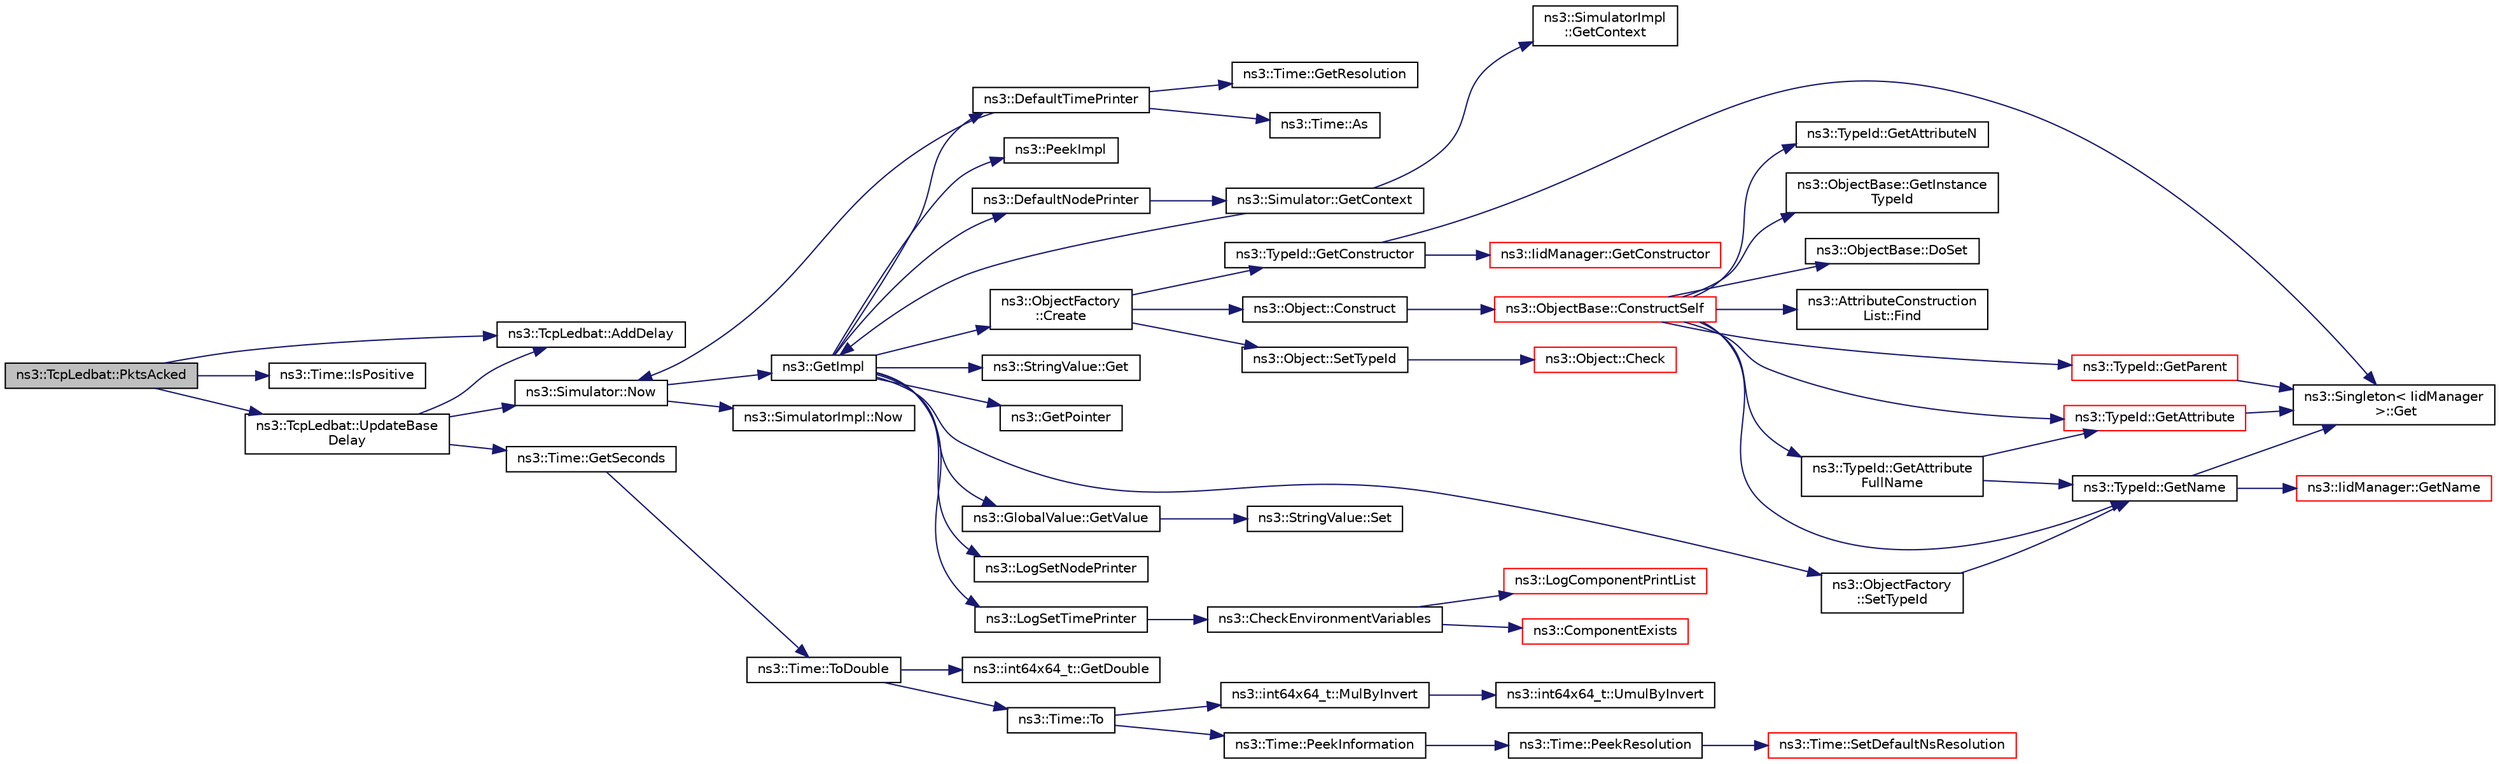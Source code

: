 digraph "ns3::TcpLedbat::PktsAcked"
{
 // LATEX_PDF_SIZE
  edge [fontname="Helvetica",fontsize="10",labelfontname="Helvetica",labelfontsize="10"];
  node [fontname="Helvetica",fontsize="10",shape=record];
  rankdir="LR";
  Node1 [label="ns3::TcpLedbat::PktsAcked",height=0.2,width=0.4,color="black", fillcolor="grey75", style="filled", fontcolor="black",tooltip="Get information from the acked packet."];
  Node1 -> Node2 [color="midnightblue",fontsize="10",style="solid",fontname="Helvetica"];
  Node2 [label="ns3::TcpLedbat::AddDelay",height=0.2,width=0.4,color="black", fillcolor="white", style="filled",URL="$classns3_1_1_tcp_ledbat.html#a0d55108658f4ca868e1265ae1a5682c1",tooltip="Add new delay to the buffers."];
  Node1 -> Node3 [color="midnightblue",fontsize="10",style="solid",fontname="Helvetica"];
  Node3 [label="ns3::Time::IsPositive",height=0.2,width=0.4,color="black", fillcolor="white", style="filled",URL="$classns3_1_1_time.html#a4f51b65effdc06da17175290bbaca766",tooltip="Exactly equivalent to t >= 0."];
  Node1 -> Node4 [color="midnightblue",fontsize="10",style="solid",fontname="Helvetica"];
  Node4 [label="ns3::TcpLedbat::UpdateBase\lDelay",height=0.2,width=0.4,color="black", fillcolor="white", style="filled",URL="$classns3_1_1_tcp_ledbat.html#a1a29435e96f584de98c293b4d640c9f0",tooltip="Update the base delay buffer."];
  Node4 -> Node2 [color="midnightblue",fontsize="10",style="solid",fontname="Helvetica"];
  Node4 -> Node5 [color="midnightblue",fontsize="10",style="solid",fontname="Helvetica"];
  Node5 [label="ns3::Time::GetSeconds",height=0.2,width=0.4,color="black", fillcolor="white", style="filled",URL="$classns3_1_1_time.html#a27cb7c22324e0447740929b024dbeb66",tooltip="Get an approximation of the time stored in this instance in the indicated unit."];
  Node5 -> Node6 [color="midnightblue",fontsize="10",style="solid",fontname="Helvetica"];
  Node6 [label="ns3::Time::ToDouble",height=0.2,width=0.4,color="black", fillcolor="white", style="filled",URL="$classns3_1_1_time.html#a1f1f3acb86e4ed17643ef4a9ed1564fe",tooltip="Get the Time value expressed in a particular unit."];
  Node6 -> Node7 [color="midnightblue",fontsize="10",style="solid",fontname="Helvetica"];
  Node7 [label="ns3::int64x64_t::GetDouble",height=0.2,width=0.4,color="black", fillcolor="white", style="filled",URL="$classns3_1_1int64x64__t.html#ad4fd5a21e426f206aca10112cf5f4948",tooltip="Get this value as a double."];
  Node6 -> Node8 [color="midnightblue",fontsize="10",style="solid",fontname="Helvetica"];
  Node8 [label="ns3::Time::To",height=0.2,width=0.4,color="black", fillcolor="white", style="filled",URL="$classns3_1_1_time.html#a0d851a1d99e3bc29625cc91cbf15e039",tooltip="Get the Time value expressed in a particular unit."];
  Node8 -> Node9 [color="midnightblue",fontsize="10",style="solid",fontname="Helvetica"];
  Node9 [label="ns3::int64x64_t::MulByInvert",height=0.2,width=0.4,color="black", fillcolor="white", style="filled",URL="$classns3_1_1int64x64__t.html#a57c020ccad8624bebf8f1ab8f6bb1e6e",tooltip="Multiply this value by a Q0.128 value, presumably representing an inverse, completing a division oper..."];
  Node9 -> Node10 [color="midnightblue",fontsize="10",style="solid",fontname="Helvetica"];
  Node10 [label="ns3::int64x64_t::UmulByInvert",height=0.2,width=0.4,color="black", fillcolor="white", style="filled",URL="$classns3_1_1int64x64__t.html#a6dfa79f7e54b1abb53c80724a73276af",tooltip="Unsigned multiplication of Q64.64 and Q0.128 values."];
  Node8 -> Node11 [color="midnightblue",fontsize="10",style="solid",fontname="Helvetica"];
  Node11 [label="ns3::Time::PeekInformation",height=0.2,width=0.4,color="black", fillcolor="white", style="filled",URL="$classns3_1_1_time.html#a0b023c55c20582aa7c1781aacf128034",tooltip="Get the Information record for timeUnit for the current Resolution."];
  Node11 -> Node12 [color="midnightblue",fontsize="10",style="solid",fontname="Helvetica"];
  Node12 [label="ns3::Time::PeekResolution",height=0.2,width=0.4,color="black", fillcolor="white", style="filled",URL="$classns3_1_1_time.html#a963e53522278fcbdf1ab9f7adbd0f5d6",tooltip="Get the current Resolution."];
  Node12 -> Node13 [color="midnightblue",fontsize="10",style="solid",fontname="Helvetica"];
  Node13 [label="ns3::Time::SetDefaultNsResolution",height=0.2,width=0.4,color="red", fillcolor="white", style="filled",URL="$classns3_1_1_time.html#a6a872e62f71dfa817fef2c549473d980",tooltip="Set the default resolution."];
  Node4 -> Node19 [color="midnightblue",fontsize="10",style="solid",fontname="Helvetica"];
  Node19 [label="ns3::Simulator::Now",height=0.2,width=0.4,color="black", fillcolor="white", style="filled",URL="$classns3_1_1_simulator.html#ac3178fa975b419f7875e7105be122800",tooltip="Return the current simulation virtual time."];
  Node19 -> Node20 [color="midnightblue",fontsize="10",style="solid",fontname="Helvetica"];
  Node20 [label="ns3::GetImpl",height=0.2,width=0.4,color="black", fillcolor="white", style="filled",URL="$group__simulator.html#ga42eb4eddad41528d4d99794a3dae3fd0",tooltip="Get the SimulatorImpl singleton."];
  Node20 -> Node21 [color="midnightblue",fontsize="10",style="solid",fontname="Helvetica"];
  Node21 [label="ns3::ObjectFactory\l::Create",height=0.2,width=0.4,color="black", fillcolor="white", style="filled",URL="$classns3_1_1_object_factory.html#a52eda277f4aaab54266134ba48102ad7",tooltip="Create an Object instance of the configured TypeId."];
  Node21 -> Node22 [color="midnightblue",fontsize="10",style="solid",fontname="Helvetica"];
  Node22 [label="ns3::Object::Construct",height=0.2,width=0.4,color="black", fillcolor="white", style="filled",URL="$classns3_1_1_object.html#a636e8411dc5228771f45c9b805d348fa",tooltip="Initialize all member variables registered as Attributes of this TypeId."];
  Node22 -> Node23 [color="midnightblue",fontsize="10",style="solid",fontname="Helvetica"];
  Node23 [label="ns3::ObjectBase::ConstructSelf",height=0.2,width=0.4,color="red", fillcolor="white", style="filled",URL="$classns3_1_1_object_base.html#a5cda18dec6d0744cb652a3ed60056958",tooltip="Complete construction of ObjectBase; invoked by derived classes."];
  Node23 -> Node24 [color="midnightblue",fontsize="10",style="solid",fontname="Helvetica"];
  Node24 [label="ns3::ObjectBase::DoSet",height=0.2,width=0.4,color="black", fillcolor="white", style="filled",URL="$classns3_1_1_object_base.html#afe5f2f7b2fabc99aa33f9bb434e3b695",tooltip="Attempt to set the value referenced by the accessor spec to a valid value according to the checker,..."];
  Node23 -> Node25 [color="midnightblue",fontsize="10",style="solid",fontname="Helvetica"];
  Node25 [label="ns3::AttributeConstruction\lList::Find",height=0.2,width=0.4,color="black", fillcolor="white", style="filled",URL="$classns3_1_1_attribute_construction_list.html#a02d64d7a11d4605d2aa19be66a2ed629",tooltip="Find an Attribute in the list from its AttributeChecker."];
  Node23 -> Node26 [color="midnightblue",fontsize="10",style="solid",fontname="Helvetica"];
  Node26 [label="ns3::TypeId::GetAttribute",height=0.2,width=0.4,color="red", fillcolor="white", style="filled",URL="$classns3_1_1_type_id.html#a796434fa73c5e54a9a86f24144d13738",tooltip="Get Attribute information by index."];
  Node26 -> Node27 [color="midnightblue",fontsize="10",style="solid",fontname="Helvetica"];
  Node27 [label="ns3::Singleton\< IidManager\l \>::Get",height=0.2,width=0.4,color="black", fillcolor="white", style="filled",URL="$classns3_1_1_singleton.html#a80a2cd3c25a27ea72add7a9f7a141ffa",tooltip="Get a pointer to the singleton instance."];
  Node23 -> Node29 [color="midnightblue",fontsize="10",style="solid",fontname="Helvetica"];
  Node29 [label="ns3::TypeId::GetAttribute\lFullName",height=0.2,width=0.4,color="black", fillcolor="white", style="filled",URL="$classns3_1_1_type_id.html#a750c20decd8786e40ae504f566345177",tooltip="Get the Attribute name by index."];
  Node29 -> Node26 [color="midnightblue",fontsize="10",style="solid",fontname="Helvetica"];
  Node29 -> Node30 [color="midnightblue",fontsize="10",style="solid",fontname="Helvetica"];
  Node30 [label="ns3::TypeId::GetName",height=0.2,width=0.4,color="black", fillcolor="white", style="filled",URL="$classns3_1_1_type_id.html#abc4965475a579c2afdc668d7a7d58374",tooltip="Get the name."];
  Node30 -> Node27 [color="midnightblue",fontsize="10",style="solid",fontname="Helvetica"];
  Node30 -> Node31 [color="midnightblue",fontsize="10",style="solid",fontname="Helvetica"];
  Node31 [label="ns3::IidManager::GetName",height=0.2,width=0.4,color="red", fillcolor="white", style="filled",URL="$classns3_1_1_iid_manager.html#a6658aaa8120efd885e98addb76a6f1d4",tooltip="Get the name of a type id."];
  Node23 -> Node33 [color="midnightblue",fontsize="10",style="solid",fontname="Helvetica"];
  Node33 [label="ns3::TypeId::GetAttributeN",height=0.2,width=0.4,color="black", fillcolor="white", style="filled",URL="$classns3_1_1_type_id.html#a1245644561332f12386451406295a8d8",tooltip="Get the number of attributes."];
  Node23 -> Node34 [color="midnightblue",fontsize="10",style="solid",fontname="Helvetica"];
  Node34 [label="ns3::ObjectBase::GetInstance\lTypeId",height=0.2,width=0.4,color="black", fillcolor="white", style="filled",URL="$classns3_1_1_object_base.html#abe5b43a6f5b99a92a4c3122db31f06fb",tooltip="Get the most derived TypeId for this Object."];
  Node23 -> Node30 [color="midnightblue",fontsize="10",style="solid",fontname="Helvetica"];
  Node23 -> Node35 [color="midnightblue",fontsize="10",style="solid",fontname="Helvetica"];
  Node35 [label="ns3::TypeId::GetParent",height=0.2,width=0.4,color="red", fillcolor="white", style="filled",URL="$classns3_1_1_type_id.html#ab84f81aee52154af39a8668b59c89d63",tooltip="Get the parent of this TypeId."];
  Node35 -> Node27 [color="midnightblue",fontsize="10",style="solid",fontname="Helvetica"];
  Node21 -> Node46 [color="midnightblue",fontsize="10",style="solid",fontname="Helvetica"];
  Node46 [label="ns3::TypeId::GetConstructor",height=0.2,width=0.4,color="black", fillcolor="white", style="filled",URL="$classns3_1_1_type_id.html#a66b2628edf921fc88945ec8a8f3a1683",tooltip="Get the constructor callback."];
  Node46 -> Node27 [color="midnightblue",fontsize="10",style="solid",fontname="Helvetica"];
  Node46 -> Node47 [color="midnightblue",fontsize="10",style="solid",fontname="Helvetica"];
  Node47 [label="ns3::IidManager::GetConstructor",height=0.2,width=0.4,color="red", fillcolor="white", style="filled",URL="$classns3_1_1_iid_manager.html#a5222ca2d43248c46812b39b993eb2e08",tooltip="Get the constructor Callback of a type id."];
  Node21 -> Node48 [color="midnightblue",fontsize="10",style="solid",fontname="Helvetica"];
  Node48 [label="ns3::Object::SetTypeId",height=0.2,width=0.4,color="black", fillcolor="white", style="filled",URL="$classns3_1_1_object.html#a19b1ebd8ec8fe404845e665880a6c5ad",tooltip="Set the TypeId of this Object."];
  Node48 -> Node49 [color="midnightblue",fontsize="10",style="solid",fontname="Helvetica"];
  Node49 [label="ns3::Object::Check",height=0.2,width=0.4,color="red", fillcolor="white", style="filled",URL="$classns3_1_1_object.html#a95070404e096887e1f126eae20c37f70",tooltip="Verify that this Object is still live, by checking it's reference count."];
  Node20 -> Node51 [color="midnightblue",fontsize="10",style="solid",fontname="Helvetica"];
  Node51 [label="ns3::DefaultNodePrinter",height=0.2,width=0.4,color="black", fillcolor="white", style="filled",URL="$group__logging.html#gac4c06cbbed12229d85991ced145f6be2",tooltip="Default node id printer implementation."];
  Node51 -> Node52 [color="midnightblue",fontsize="10",style="solid",fontname="Helvetica"];
  Node52 [label="ns3::Simulator::GetContext",height=0.2,width=0.4,color="black", fillcolor="white", style="filled",URL="$classns3_1_1_simulator.html#a8514b74ee2c42916b351b33c4a963bb0",tooltip="Get the current simulation context."];
  Node52 -> Node53 [color="midnightblue",fontsize="10",style="solid",fontname="Helvetica"];
  Node53 [label="ns3::SimulatorImpl\l::GetContext",height=0.2,width=0.4,color="black", fillcolor="white", style="filled",URL="$classns3_1_1_simulator_impl.html#a8b66270c97766c0adb997e2535648557",tooltip="Get the current simulation context."];
  Node52 -> Node20 [color="midnightblue",fontsize="10",style="solid",fontname="Helvetica"];
  Node20 -> Node54 [color="midnightblue",fontsize="10",style="solid",fontname="Helvetica"];
  Node54 [label="ns3::DefaultTimePrinter",height=0.2,width=0.4,color="black", fillcolor="white", style="filled",URL="$namespacens3.html#ae01c3c7786b644dfb8a0bb8f1201b269",tooltip="Default Time printer."];
  Node54 -> Node55 [color="midnightblue",fontsize="10",style="solid",fontname="Helvetica"];
  Node55 [label="ns3::Time::As",height=0.2,width=0.4,color="black", fillcolor="white", style="filled",URL="$classns3_1_1_time.html#ad5198e31c2512226ca0e58b31fad7fd0",tooltip="Attach a unit to a Time, to facilitate output in a specific unit."];
  Node54 -> Node56 [color="midnightblue",fontsize="10",style="solid",fontname="Helvetica"];
  Node56 [label="ns3::Time::GetResolution",height=0.2,width=0.4,color="black", fillcolor="white", style="filled",URL="$classns3_1_1_time.html#a1444f0f08b5e19f031157609e32fcf98",tooltip=" "];
  Node54 -> Node19 [color="midnightblue",fontsize="10",style="solid",fontname="Helvetica"];
  Node20 -> Node57 [color="midnightblue",fontsize="10",style="solid",fontname="Helvetica"];
  Node57 [label="ns3::StringValue::Get",height=0.2,width=0.4,color="black", fillcolor="white", style="filled",URL="$classns3_1_1_string_value.html#a6f208c2778fe1c7882e5cb429b8326ae",tooltip=" "];
  Node20 -> Node58 [color="midnightblue",fontsize="10",style="solid",fontname="Helvetica"];
  Node58 [label="ns3::GetPointer",height=0.2,width=0.4,color="black", fillcolor="white", style="filled",URL="$namespacens3.html#ab4e173cdfd43d17c1a40d5348510a670",tooltip=" "];
  Node20 -> Node59 [color="midnightblue",fontsize="10",style="solid",fontname="Helvetica"];
  Node59 [label="ns3::GlobalValue::GetValue",height=0.2,width=0.4,color="black", fillcolor="white", style="filled",URL="$classns3_1_1_global_value.html#a48a99242193fb69609a17332733e8600",tooltip="Get the value."];
  Node59 -> Node60 [color="midnightblue",fontsize="10",style="solid",fontname="Helvetica"];
  Node60 [label="ns3::StringValue::Set",height=0.2,width=0.4,color="black", fillcolor="white", style="filled",URL="$classns3_1_1_string_value.html#a17693012c6f2c52875e0d631fbf40155",tooltip="Set the value."];
  Node20 -> Node61 [color="midnightblue",fontsize="10",style="solid",fontname="Helvetica"];
  Node61 [label="ns3::LogSetNodePrinter",height=0.2,width=0.4,color="black", fillcolor="white", style="filled",URL="$namespacens3.html#aebac73305345f2e2803fdeb102a7705e",tooltip="Set the LogNodePrinter function to be used to prepend log messages with the node id."];
  Node20 -> Node62 [color="midnightblue",fontsize="10",style="solid",fontname="Helvetica"];
  Node62 [label="ns3::LogSetTimePrinter",height=0.2,width=0.4,color="black", fillcolor="white", style="filled",URL="$namespacens3.html#a46cd76678f7da29799d1b41994e12ec1",tooltip="Set the TimePrinter function to be used to prepend log messages with the simulation time."];
  Node62 -> Node63 [color="midnightblue",fontsize="10",style="solid",fontname="Helvetica"];
  Node63 [label="ns3::CheckEnvironmentVariables",height=0.2,width=0.4,color="black", fillcolor="white", style="filled",URL="$group__logging.html#gacdc0bdeb2d8a90089d4fb09c4b8569ff",tooltip="Parse the NS_LOG environment variable."];
  Node63 -> Node64 [color="midnightblue",fontsize="10",style="solid",fontname="Helvetica"];
  Node64 [label="ns3::ComponentExists",height=0.2,width=0.4,color="red", fillcolor="white", style="filled",URL="$group__logging.html#gaadcc698770aae684c54dbd1ef4e4b37a",tooltip="Check if a log component exists."];
  Node63 -> Node66 [color="midnightblue",fontsize="10",style="solid",fontname="Helvetica"];
  Node66 [label="ns3::LogComponentPrintList",height=0.2,width=0.4,color="red", fillcolor="white", style="filled",URL="$namespacens3.html#a5252703c3f8260fd6dc609f1b276e57c",tooltip="Print the list of logging messages available."];
  Node20 -> Node67 [color="midnightblue",fontsize="10",style="solid",fontname="Helvetica"];
  Node67 [label="ns3::PeekImpl",height=0.2,width=0.4,color="black", fillcolor="white", style="filled",URL="$group__simulator.html#ga233c5c38de117e4e4a5a9cd168694792",tooltip="Get the static SimulatorImpl instance."];
  Node20 -> Node68 [color="midnightblue",fontsize="10",style="solid",fontname="Helvetica"];
  Node68 [label="ns3::ObjectFactory\l::SetTypeId",height=0.2,width=0.4,color="black", fillcolor="white", style="filled",URL="$classns3_1_1_object_factory.html#a77dcd099064038a1eb7a6b8251229ec3",tooltip="Set the TypeId of the Objects to be created by this factory."];
  Node68 -> Node30 [color="midnightblue",fontsize="10",style="solid",fontname="Helvetica"];
  Node19 -> Node69 [color="midnightblue",fontsize="10",style="solid",fontname="Helvetica"];
  Node69 [label="ns3::SimulatorImpl::Now",height=0.2,width=0.4,color="black", fillcolor="white", style="filled",URL="$classns3_1_1_simulator_impl.html#aa516c50060846adc6fd316e83ef0797c",tooltip="Return the current simulation virtual time."];
}
